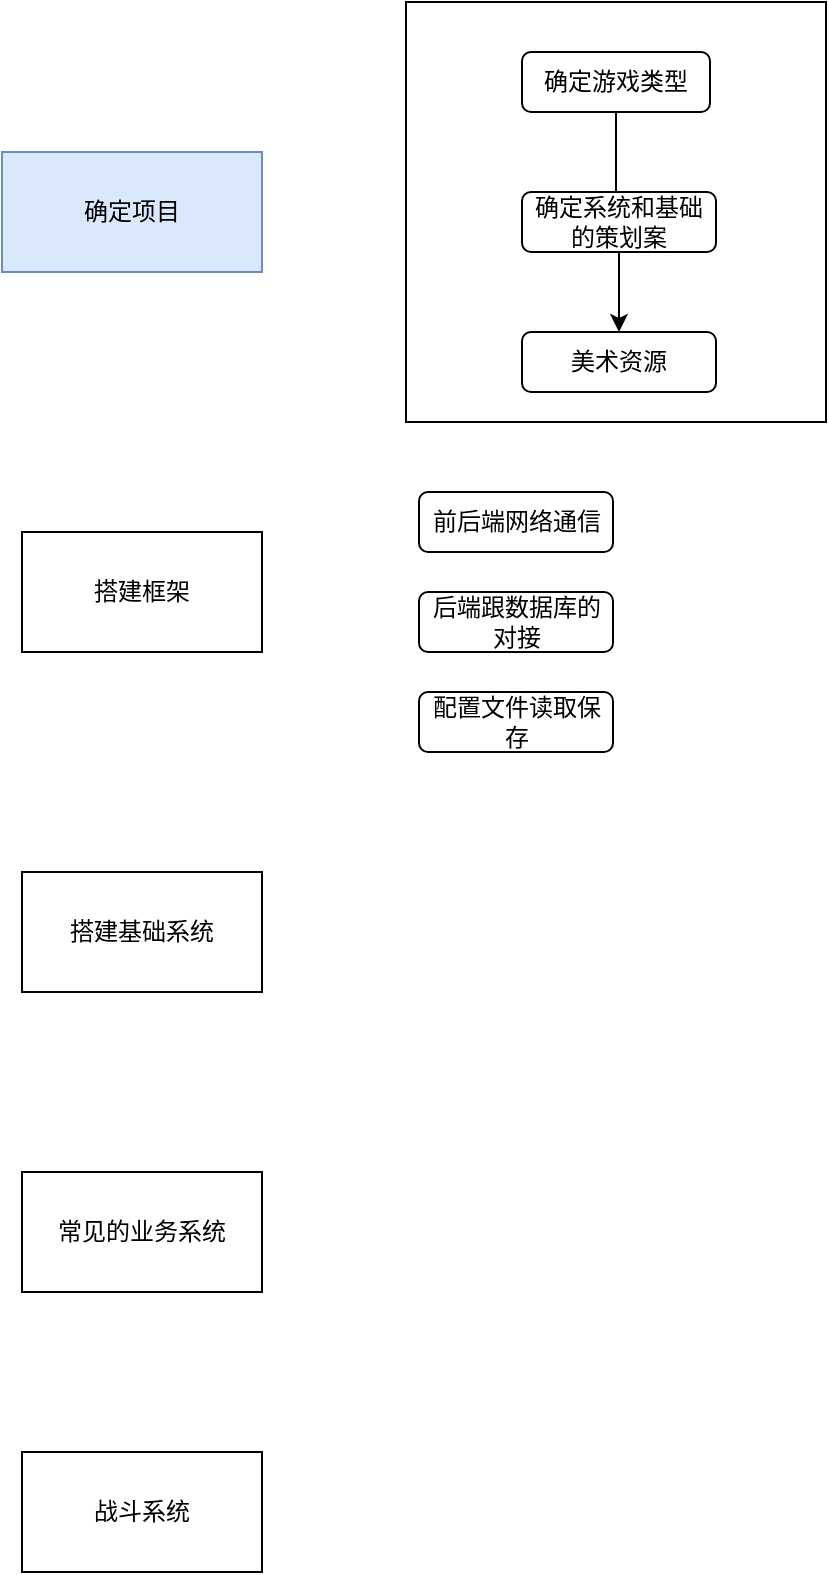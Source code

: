 <mxfile version="24.7.16">
  <diagram name="第 1 页" id="wvcm-iZDjbkusKjQKTrW">
    <mxGraphModel dx="889" dy="598" grid="1" gridSize="10" guides="1" tooltips="1" connect="1" arrows="1" fold="1" page="1" pageScale="1" pageWidth="827" pageHeight="1169" math="0" shadow="0">
      <root>
        <mxCell id="0" />
        <mxCell id="1" parent="0" />
        <mxCell id="clGv2IKDjnUP-FdFEpwZ-14" value="" style="whiteSpace=wrap;html=1;aspect=fixed;" vertex="1" parent="1">
          <mxGeometry x="302" y="15" width="210" height="210" as="geometry" />
        </mxCell>
        <mxCell id="clGv2IKDjnUP-FdFEpwZ-1" value="确定项目" style="rounded=0;whiteSpace=wrap;html=1;fillColor=#dae8fc;strokeColor=#6c8ebf;" vertex="1" parent="1">
          <mxGeometry x="100" y="90" width="130" height="60" as="geometry" />
        </mxCell>
        <mxCell id="clGv2IKDjnUP-FdFEpwZ-3" style="edgeStyle=orthogonalEdgeStyle;rounded=0;orthogonalLoop=1;jettySize=auto;html=1;" edge="1" parent="1" source="clGv2IKDjnUP-FdFEpwZ-2">
          <mxGeometry relative="1" as="geometry">
            <mxPoint x="407" y="120" as="targetPoint" />
          </mxGeometry>
        </mxCell>
        <mxCell id="clGv2IKDjnUP-FdFEpwZ-2" value="确定游戏类型" style="rounded=1;whiteSpace=wrap;html=1;" vertex="1" parent="1">
          <mxGeometry x="360" y="40" width="94" height="30" as="geometry" />
        </mxCell>
        <mxCell id="clGv2IKDjnUP-FdFEpwZ-6" value="" style="edgeStyle=orthogonalEdgeStyle;rounded=0;orthogonalLoop=1;jettySize=auto;html=1;" edge="1" parent="1" source="clGv2IKDjnUP-FdFEpwZ-4" target="clGv2IKDjnUP-FdFEpwZ-5">
          <mxGeometry relative="1" as="geometry" />
        </mxCell>
        <mxCell id="clGv2IKDjnUP-FdFEpwZ-4" value="确定系统和基础的策划案" style="rounded=1;whiteSpace=wrap;html=1;" vertex="1" parent="1">
          <mxGeometry x="360" y="110" width="97" height="30" as="geometry" />
        </mxCell>
        <mxCell id="clGv2IKDjnUP-FdFEpwZ-5" value="美术资源" style="rounded=1;whiteSpace=wrap;html=1;" vertex="1" parent="1">
          <mxGeometry x="360" y="180" width="97" height="30" as="geometry" />
        </mxCell>
        <mxCell id="clGv2IKDjnUP-FdFEpwZ-9" value="搭建框架" style="rounded=0;whiteSpace=wrap;html=1;" vertex="1" parent="1">
          <mxGeometry x="110" y="280" width="120" height="60" as="geometry" />
        </mxCell>
        <mxCell id="clGv2IKDjnUP-FdFEpwZ-12" value="前后端网络通信" style="rounded=1;whiteSpace=wrap;html=1;" vertex="1" parent="1">
          <mxGeometry x="308.5" y="260" width="97" height="30" as="geometry" />
        </mxCell>
        <mxCell id="clGv2IKDjnUP-FdFEpwZ-13" value="后端跟数据库的对接" style="rounded=1;whiteSpace=wrap;html=1;" vertex="1" parent="1">
          <mxGeometry x="308.5" y="310" width="97" height="30" as="geometry" />
        </mxCell>
        <mxCell id="clGv2IKDjnUP-FdFEpwZ-15" value="配置文件读取保存" style="rounded=1;whiteSpace=wrap;html=1;" vertex="1" parent="1">
          <mxGeometry x="308.5" y="360" width="97" height="30" as="geometry" />
        </mxCell>
        <mxCell id="clGv2IKDjnUP-FdFEpwZ-16" value="搭建基础系统" style="rounded=0;whiteSpace=wrap;html=1;" vertex="1" parent="1">
          <mxGeometry x="110" y="450" width="120" height="60" as="geometry" />
        </mxCell>
        <mxCell id="clGv2IKDjnUP-FdFEpwZ-17" value="常见的业务系统" style="rounded=0;whiteSpace=wrap;html=1;" vertex="1" parent="1">
          <mxGeometry x="110" y="600" width="120" height="60" as="geometry" />
        </mxCell>
        <mxCell id="clGv2IKDjnUP-FdFEpwZ-18" value="战斗系统" style="rounded=0;whiteSpace=wrap;html=1;" vertex="1" parent="1">
          <mxGeometry x="110" y="740" width="120" height="60" as="geometry" />
        </mxCell>
      </root>
    </mxGraphModel>
  </diagram>
</mxfile>
